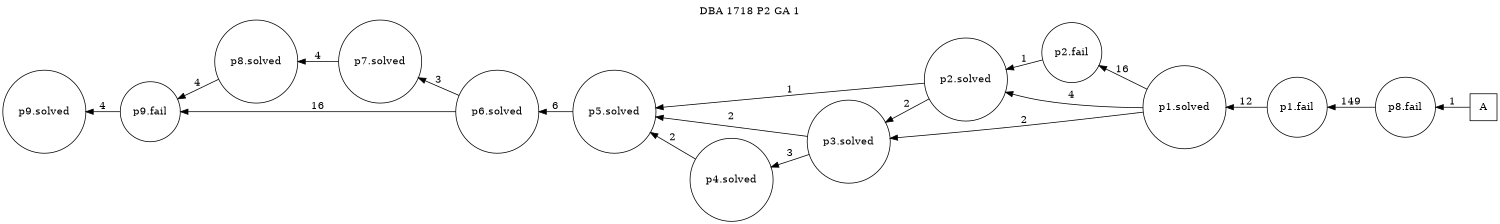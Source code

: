 digraph DBA_1718_P2_GA_1 {
labelloc="tl"
label= " DBA 1718 P2 GA 1 "
rankdir="RL";
graph [ size=" 10 , 10 !"]

"A" [shape="square" label="A"]
"p8.fail" [shape="circle" label="p8.fail"]
"p1.fail" [shape="circle" label="p1.fail"]
"p1.solved" [shape="circle" label="p1.solved"]
"p2.fail" [shape="circle" label="p2.fail"]
"p2.solved" [shape="circle" label="p2.solved"]
"p3.solved" [shape="circle" label="p3.solved"]
"p5.solved" [shape="circle" label="p5.solved"]
"p6.solved" [shape="circle" label="p6.solved"]
"p4.solved" [shape="circle" label="p4.solved"]
"p7.solved" [shape="circle" label="p7.solved"]
"p8.solved" [shape="circle" label="p8.solved"]
"p9.fail" [shape="circle" label="p9.fail"]
"p9.solved" [shape="circle" label="p9.solved"]
"A" -> "p8.fail" [ label=1]
"p8.fail" -> "p1.fail" [ label=149]
"p1.fail" -> "p1.solved" [ label=12]
"p1.solved" -> "p2.fail" [ label=16]
"p1.solved" -> "p2.solved" [ label=4]
"p1.solved" -> "p3.solved" [ label=2]
"p2.fail" -> "p2.solved" [ label=1]
"p2.solved" -> "p3.solved" [ label=2]
"p2.solved" -> "p5.solved" [ label=1]
"p3.solved" -> "p5.solved" [ label=2]
"p3.solved" -> "p4.solved" [ label=3]
"p5.solved" -> "p6.solved" [ label=6]
"p6.solved" -> "p7.solved" [ label=3]
"p6.solved" -> "p9.fail" [ label=16]
"p4.solved" -> "p5.solved" [ label=2]
"p7.solved" -> "p8.solved" [ label=4]
"p8.solved" -> "p9.fail" [ label=4]
"p9.fail" -> "p9.solved" [ label=4]
}
